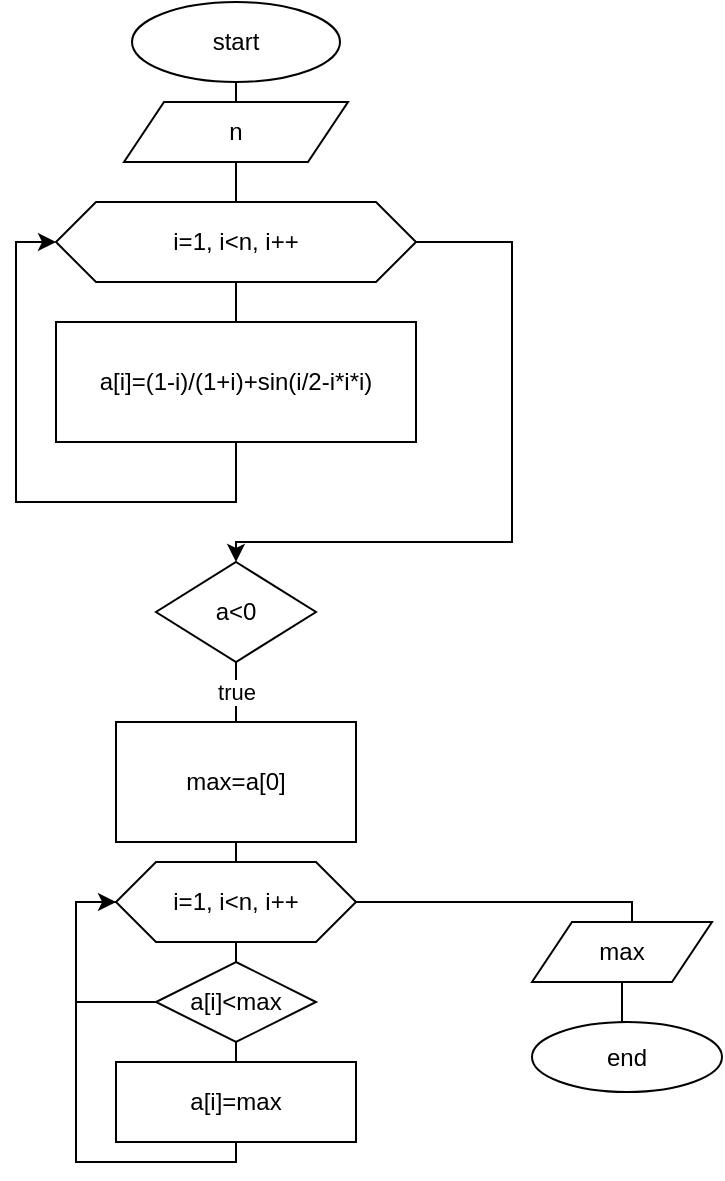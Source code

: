 <mxfile version="13.10.9" type="device" pages="3"><diagram id="bi0PhaDRi6CaAKcCRtut" name="Page-1"><mxGraphModel dx="998" dy="548" grid="1" gridSize="10" guides="1" tooltips="1" connect="1" arrows="1" fold="1" page="1" pageScale="1" pageWidth="827" pageHeight="1169" math="0" shadow="0"><root><mxCell id="0"/><mxCell id="1" parent="0"/><mxCell id="cht3fDZwnS_UEsrGVmMB-3" value="" style="edgeStyle=orthogonalEdgeStyle;rounded=0;orthogonalLoop=1;jettySize=auto;html=1;endArrow=none;endFill=0;" parent="1" source="cht3fDZwnS_UEsrGVmMB-1" target="cht3fDZwnS_UEsrGVmMB-2" edge="1"><mxGeometry relative="1" as="geometry"/></mxCell><mxCell id="cht3fDZwnS_UEsrGVmMB-1" value="start" style="ellipse;whiteSpace=wrap;html=1;" parent="1" vertex="1"><mxGeometry x="370" y="40" width="104" height="40" as="geometry"/></mxCell><mxCell id="cht3fDZwnS_UEsrGVmMB-5" style="edgeStyle=orthogonalEdgeStyle;rounded=0;orthogonalLoop=1;jettySize=auto;html=1;exitX=0.5;exitY=1;exitDx=0;exitDy=0;endArrow=none;endFill=0;" parent="1" source="cht3fDZwnS_UEsrGVmMB-2" target="cht3fDZwnS_UEsrGVmMB-4" edge="1"><mxGeometry relative="1" as="geometry"/></mxCell><mxCell id="cht3fDZwnS_UEsrGVmMB-2" value="n" style="shape=parallelogram;perimeter=parallelogramPerimeter;whiteSpace=wrap;html=1;fixedSize=1;" parent="1" vertex="1"><mxGeometry x="366" y="90" width="112" height="30" as="geometry"/></mxCell><mxCell id="cht3fDZwnS_UEsrGVmMB-7" value="" style="edgeStyle=orthogonalEdgeStyle;rounded=0;orthogonalLoop=1;jettySize=auto;html=1;endArrow=none;endFill=0;" parent="1" source="cht3fDZwnS_UEsrGVmMB-4" target="cht3fDZwnS_UEsrGVmMB-6" edge="1"><mxGeometry relative="1" as="geometry"/></mxCell><mxCell id="cht3fDZwnS_UEsrGVmMB-10" value="" style="edgeStyle=orthogonalEdgeStyle;rounded=0;orthogonalLoop=1;jettySize=auto;html=1;endArrow=classic;endFill=1;" parent="1" source="cht3fDZwnS_UEsrGVmMB-4" target="cht3fDZwnS_UEsrGVmMB-9" edge="1"><mxGeometry relative="1" as="geometry"><Array as="points"><mxPoint x="560" y="160"/><mxPoint x="560" y="310"/><mxPoint x="422" y="310"/></Array></mxGeometry></mxCell><mxCell id="cht3fDZwnS_UEsrGVmMB-4" value="i=1, i&amp;lt;n, i++" style="shape=hexagon;perimeter=hexagonPerimeter2;whiteSpace=wrap;html=1;fixedSize=1;" parent="1" vertex="1"><mxGeometry x="332" y="140" width="180" height="40" as="geometry"/></mxCell><mxCell id="cht3fDZwnS_UEsrGVmMB-8" style="edgeStyle=orthogonalEdgeStyle;rounded=0;orthogonalLoop=1;jettySize=auto;html=1;entryX=0;entryY=0.5;entryDx=0;entryDy=0;endArrow=classic;endFill=1;" parent="1" source="cht3fDZwnS_UEsrGVmMB-6" target="cht3fDZwnS_UEsrGVmMB-4" edge="1"><mxGeometry relative="1" as="geometry"><Array as="points"><mxPoint x="422" y="290"/><mxPoint x="312" y="290"/><mxPoint x="312" y="160"/></Array></mxGeometry></mxCell><mxCell id="cht3fDZwnS_UEsrGVmMB-6" value="a[i]=(1-i)/(1+i)+sin(i/2-i*i*i)" style="whiteSpace=wrap;html=1;" parent="1" vertex="1"><mxGeometry x="332" y="200" width="180" height="60" as="geometry"/></mxCell><mxCell id="cht3fDZwnS_UEsrGVmMB-12" value="true" style="edgeStyle=orthogonalEdgeStyle;rounded=0;orthogonalLoop=1;jettySize=auto;html=1;endArrow=none;endFill=0;" parent="1" source="cht3fDZwnS_UEsrGVmMB-9" target="cht3fDZwnS_UEsrGVmMB-11" edge="1"><mxGeometry relative="1" as="geometry"/></mxCell><mxCell id="cht3fDZwnS_UEsrGVmMB-9" value="a&amp;lt;0" style="rhombus;whiteSpace=wrap;html=1;" parent="1" vertex="1"><mxGeometry x="382" y="320" width="80" height="50" as="geometry"/></mxCell><mxCell id="cht3fDZwnS_UEsrGVmMB-14" value="" style="edgeStyle=orthogonalEdgeStyle;rounded=0;orthogonalLoop=1;jettySize=auto;html=1;endArrow=none;endFill=0;" parent="1" source="cht3fDZwnS_UEsrGVmMB-11" target="cht3fDZwnS_UEsrGVmMB-13" edge="1"><mxGeometry relative="1" as="geometry"/></mxCell><mxCell id="cht3fDZwnS_UEsrGVmMB-11" value="max=a[0]" style="whiteSpace=wrap;html=1;" parent="1" vertex="1"><mxGeometry x="362" y="400" width="120" height="60" as="geometry"/></mxCell><mxCell id="cht3fDZwnS_UEsrGVmMB-16" value="" style="edgeStyle=orthogonalEdgeStyle;rounded=0;orthogonalLoop=1;jettySize=auto;html=1;endArrow=none;endFill=0;" parent="1" source="cht3fDZwnS_UEsrGVmMB-13" target="cht3fDZwnS_UEsrGVmMB-15" edge="1"><mxGeometry relative="1" as="geometry"/></mxCell><mxCell id="cht3fDZwnS_UEsrGVmMB-21" style="edgeStyle=orthogonalEdgeStyle;rounded=0;orthogonalLoop=1;jettySize=auto;html=1;exitX=1;exitY=0.5;exitDx=0;exitDy=0;endArrow=none;endFill=0;" parent="1" source="cht3fDZwnS_UEsrGVmMB-13" target="cht3fDZwnS_UEsrGVmMB-22" edge="1"><mxGeometry relative="1" as="geometry"><mxPoint x="600" y="530" as="targetPoint"/><Array as="points"><mxPoint x="620" y="490"/></Array></mxGeometry></mxCell><mxCell id="cht3fDZwnS_UEsrGVmMB-13" value="i=1, i&amp;lt;n, i++" style="shape=hexagon;perimeter=hexagonPerimeter2;whiteSpace=wrap;html=1;fixedSize=1;" parent="1" vertex="1"><mxGeometry x="362" y="470" width="120" height="40" as="geometry"/></mxCell><mxCell id="cht3fDZwnS_UEsrGVmMB-18" value="" style="edgeStyle=orthogonalEdgeStyle;rounded=0;orthogonalLoop=1;jettySize=auto;html=1;endArrow=none;endFill=0;" parent="1" source="cht3fDZwnS_UEsrGVmMB-15" target="cht3fDZwnS_UEsrGVmMB-17" edge="1"><mxGeometry relative="1" as="geometry"/></mxCell><mxCell id="cht3fDZwnS_UEsrGVmMB-20" style="edgeStyle=orthogonalEdgeStyle;rounded=0;orthogonalLoop=1;jettySize=auto;html=1;exitX=0;exitY=0.5;exitDx=0;exitDy=0;endArrow=none;endFill=0;entryX=0;entryY=0.5;entryDx=0;entryDy=0;" parent="1" source="cht3fDZwnS_UEsrGVmMB-15" target="cht3fDZwnS_UEsrGVmMB-13" edge="1"><mxGeometry relative="1" as="geometry"><mxPoint x="340" y="540" as="targetPoint"/></mxGeometry></mxCell><mxCell id="cht3fDZwnS_UEsrGVmMB-15" value="a[i]&amp;lt;max" style="rhombus;whiteSpace=wrap;html=1;" parent="1" vertex="1"><mxGeometry x="382" y="520" width="80" height="40" as="geometry"/></mxCell><mxCell id="cht3fDZwnS_UEsrGVmMB-19" style="edgeStyle=orthogonalEdgeStyle;rounded=0;orthogonalLoop=1;jettySize=auto;html=1;entryX=0;entryY=0.5;entryDx=0;entryDy=0;endArrow=classic;endFill=1;" parent="1" source="cht3fDZwnS_UEsrGVmMB-17" target="cht3fDZwnS_UEsrGVmMB-13" edge="1"><mxGeometry relative="1" as="geometry"><Array as="points"><mxPoint x="422" y="620"/><mxPoint x="342" y="620"/><mxPoint x="342" y="490"/></Array></mxGeometry></mxCell><mxCell id="cht3fDZwnS_UEsrGVmMB-17" value="a[i]=max" style="whiteSpace=wrap;html=1;" parent="1" vertex="1"><mxGeometry x="362" y="570" width="120" height="40" as="geometry"/></mxCell><mxCell id="cht3fDZwnS_UEsrGVmMB-24" value="" style="edgeStyle=orthogonalEdgeStyle;rounded=0;orthogonalLoop=1;jettySize=auto;html=1;endArrow=none;endFill=0;" parent="1" source="cht3fDZwnS_UEsrGVmMB-22" target="cht3fDZwnS_UEsrGVmMB-23" edge="1"><mxGeometry relative="1" as="geometry"/></mxCell><mxCell id="cht3fDZwnS_UEsrGVmMB-22" value="max" style="shape=parallelogram;perimeter=parallelogramPerimeter;whiteSpace=wrap;html=1;fixedSize=1;" parent="1" vertex="1"><mxGeometry x="570" y="500" width="90" height="30" as="geometry"/></mxCell><mxCell id="cht3fDZwnS_UEsrGVmMB-23" value="end" style="ellipse;whiteSpace=wrap;html=1;" parent="1" vertex="1"><mxGeometry x="570" y="550" width="95" height="35" as="geometry"/></mxCell></root></mxGraphModel></diagram><diagram id="6s_VF6rqACkw6ll2Jn79" name="Page-2"><mxGraphModel dx="998" dy="548" grid="1" gridSize="10" guides="1" tooltips="1" connect="1" arrows="1" fold="1" page="1" pageScale="1" pageWidth="827" pageHeight="1169" math="0" shadow="0"><root><mxCell id="FcZin5yi5PVDBxaK9Znd-0"/><mxCell id="FcZin5yi5PVDBxaK9Znd-1" parent="FcZin5yi5PVDBxaK9Znd-0"/><mxCell id="FcZin5yi5PVDBxaK9Znd-4" value="" style="edgeStyle=orthogonalEdgeStyle;rounded=0;orthogonalLoop=1;jettySize=auto;html=1;endArrow=none;endFill=0;" parent="FcZin5yi5PVDBxaK9Znd-1" source="FcZin5yi5PVDBxaK9Znd-2" target="FcZin5yi5PVDBxaK9Znd-3" edge="1"><mxGeometry relative="1" as="geometry"/></mxCell><mxCell id="FcZin5yi5PVDBxaK9Znd-2" value="start" style="ellipse;whiteSpace=wrap;html=1;" parent="FcZin5yi5PVDBxaK9Znd-1" vertex="1"><mxGeometry x="365" y="70" width="110" height="20" as="geometry"/></mxCell><mxCell id="FcZin5yi5PVDBxaK9Znd-6" value="" style="edgeStyle=orthogonalEdgeStyle;rounded=0;orthogonalLoop=1;jettySize=auto;html=1;endArrow=none;endFill=0;" parent="FcZin5yi5PVDBxaK9Znd-1" source="FcZin5yi5PVDBxaK9Znd-3" target="FcZin5yi5PVDBxaK9Znd-5" edge="1"><mxGeometry relative="1" as="geometry"/></mxCell><mxCell id="FcZin5yi5PVDBxaK9Znd-3" value="arr[n]" style="shape=parallelogram;perimeter=parallelogramPerimeter;whiteSpace=wrap;html=1;fixedSize=1;" parent="FcZin5yi5PVDBxaK9Znd-1" vertex="1"><mxGeometry x="360" y="110" width="120" height="40" as="geometry"/></mxCell><mxCell id="FcZin5yi5PVDBxaK9Znd-8" style="edgeStyle=orthogonalEdgeStyle;rounded=0;orthogonalLoop=1;jettySize=auto;html=1;exitX=0.5;exitY=1;exitDx=0;exitDy=0;endArrow=none;endFill=0;" parent="FcZin5yi5PVDBxaK9Znd-1" source="FcZin5yi5PVDBxaK9Znd-5" target="FcZin5yi5PVDBxaK9Znd-7" edge="1"><mxGeometry relative="1" as="geometry"/></mxCell><mxCell id="FcZin5yi5PVDBxaK9Znd-5" value="gap=n&lt;br&gt;s=false" style="whiteSpace=wrap;html=1;" parent="FcZin5yi5PVDBxaK9Znd-1" vertex="1"><mxGeometry x="360" y="160" width="120" height="40" as="geometry"/></mxCell><mxCell id="FcZin5yi5PVDBxaK9Znd-10" value="" style="edgeStyle=orthogonalEdgeStyle;rounded=0;orthogonalLoop=1;jettySize=auto;html=1;endArrow=none;endFill=0;" parent="FcZin5yi5PVDBxaK9Znd-1" source="FcZin5yi5PVDBxaK9Znd-7" target="FcZin5yi5PVDBxaK9Znd-9" edge="1"><mxGeometry relative="1" as="geometry"/></mxCell><mxCell id="FcZin5yi5PVDBxaK9Znd-31" style="edgeStyle=orthogonalEdgeStyle;rounded=0;orthogonalLoop=1;jettySize=auto;html=1;endArrow=none;endFill=0;" parent="FcZin5yi5PVDBxaK9Znd-1" source="FcZin5yi5PVDBxaK9Znd-7" target="FcZin5yi5PVDBxaK9Znd-33" edge="1"><mxGeometry relative="1" as="geometry"><mxPoint x="640" y="280" as="targetPoint"/></mxGeometry></mxCell><mxCell id="FcZin5yi5PVDBxaK9Znd-7" value="gap != 1 || s=tue" style="shape=hexagon;perimeter=hexagonPerimeter2;whiteSpace=wrap;html=1;fixedSize=1;" parent="FcZin5yi5PVDBxaK9Znd-1" vertex="1"><mxGeometry x="360" y="210" width="120" height="40" as="geometry"/></mxCell><mxCell id="FcZin5yi5PVDBxaK9Znd-12" value="" style="edgeStyle=orthogonalEdgeStyle;rounded=0;orthogonalLoop=1;jettySize=auto;html=1;endArrow=none;endFill=0;" parent="FcZin5yi5PVDBxaK9Znd-1" source="FcZin5yi5PVDBxaK9Znd-9" target="FcZin5yi5PVDBxaK9Znd-11" edge="1"><mxGeometry relative="1" as="geometry"/></mxCell><mxCell id="FcZin5yi5PVDBxaK9Znd-9" value="gap=[gap/1.3]" style="whiteSpace=wrap;html=1;" parent="FcZin5yi5PVDBxaK9Znd-1" vertex="1"><mxGeometry x="360" y="260" width="120" height="30" as="geometry"/></mxCell><mxCell id="FcZin5yi5PVDBxaK9Znd-14" value="true" style="edgeStyle=orthogonalEdgeStyle;rounded=0;orthogonalLoop=1;jettySize=auto;html=1;endArrow=none;endFill=0;" parent="FcZin5yi5PVDBxaK9Znd-1" source="FcZin5yi5PVDBxaK9Znd-11" target="FcZin5yi5PVDBxaK9Znd-13" edge="1"><mxGeometry relative="1" as="geometry"/></mxCell><mxCell id="FcZin5yi5PVDBxaK9Znd-37" value="false" style="edgeStyle=orthogonalEdgeStyle;rounded=0;orthogonalLoop=1;jettySize=auto;html=1;endArrow=none;endFill=0;" parent="FcZin5yi5PVDBxaK9Znd-1" source="FcZin5yi5PVDBxaK9Znd-11" edge="1"><mxGeometry relative="1" as="geometry"><mxPoint x="240" y="322.5" as="targetPoint"/></mxGeometry></mxCell><mxCell id="FcZin5yi5PVDBxaK9Znd-11" value="gap&amp;lt;1" style="rhombus;whiteSpace=wrap;html=1;" parent="FcZin5yi5PVDBxaK9Znd-1" vertex="1"><mxGeometry x="380" y="300" width="80" height="45" as="geometry"/></mxCell><mxCell id="FcZin5yi5PVDBxaK9Znd-16" value="" style="edgeStyle=orthogonalEdgeStyle;rounded=0;orthogonalLoop=1;jettySize=auto;html=1;endArrow=none;endFill=0;" parent="FcZin5yi5PVDBxaK9Znd-1" source="FcZin5yi5PVDBxaK9Znd-13" target="FcZin5yi5PVDBxaK9Znd-15" edge="1"><mxGeometry relative="1" as="geometry"/></mxCell><mxCell id="FcZin5yi5PVDBxaK9Znd-13" value="gap=1&lt;br&gt;s=false" style="whiteSpace=wrap;html=1;" parent="FcZin5yi5PVDBxaK9Znd-1" vertex="1"><mxGeometry x="360" y="370" width="120" height="30" as="geometry"/></mxCell><mxCell id="FcZin5yi5PVDBxaK9Znd-20" value="" style="edgeStyle=orthogonalEdgeStyle;rounded=0;orthogonalLoop=1;jettySize=auto;html=1;endArrow=none;endFill=0;" parent="FcZin5yi5PVDBxaK9Znd-1" source="FcZin5yi5PVDBxaK9Znd-15" target="FcZin5yi5PVDBxaK9Znd-19" edge="1"><mxGeometry relative="1" as="geometry"/></mxCell><mxCell id="FcZin5yi5PVDBxaK9Znd-15" value="&amp;nbsp;n&amp;gt;i+gap" style="shape=hexagon;perimeter=hexagonPerimeter2;whiteSpace=wrap;html=1;fixedSize=1;" parent="FcZin5yi5PVDBxaK9Znd-1" vertex="1"><mxGeometry x="360" y="420" width="120" height="35" as="geometry"/></mxCell><mxCell id="FcZin5yi5PVDBxaK9Znd-22" value="true" style="edgeStyle=orthogonalEdgeStyle;rounded=0;orthogonalLoop=1;jettySize=auto;html=1;endArrow=none;endFill=0;" parent="FcZin5yi5PVDBxaK9Znd-1" source="FcZin5yi5PVDBxaK9Znd-19" target="FcZin5yi5PVDBxaK9Znd-21" edge="1"><mxGeometry relative="1" as="geometry"/></mxCell><mxCell id="FcZin5yi5PVDBxaK9Znd-32" value="false" style="edgeStyle=orthogonalEdgeStyle;rounded=0;orthogonalLoop=1;jettySize=auto;html=1;exitX=0;exitY=0.5;exitDx=0;exitDy=0;endArrow=none;endFill=0;" parent="FcZin5yi5PVDBxaK9Znd-1" source="FcZin5yi5PVDBxaK9Znd-19" edge="1"><mxGeometry relative="1" as="geometry"><mxPoint x="300" y="495" as="targetPoint"/></mxGeometry></mxCell><mxCell id="FcZin5yi5PVDBxaK9Znd-19" value="arr[i]&amp;gt;arr[i+gap]" style="rhombus;whiteSpace=wrap;html=1;" parent="FcZin5yi5PVDBxaK9Znd-1" vertex="1"><mxGeometry x="365" y="470" width="110" height="50" as="geometry"/></mxCell><mxCell id="FcZin5yi5PVDBxaK9Znd-24" style="edgeStyle=orthogonalEdgeStyle;rounded=0;orthogonalLoop=1;jettySize=auto;html=1;endArrow=classic;endFill=1;entryX=0;entryY=0.5;entryDx=0;entryDy=0;" parent="FcZin5yi5PVDBxaK9Znd-1" source="FcZin5yi5PVDBxaK9Znd-21" target="FcZin5yi5PVDBxaK9Znd-15" edge="1"><mxGeometry relative="1" as="geometry"><mxPoint x="350" y="440" as="targetPoint"/><Array as="points"><mxPoint x="420" y="600"/><mxPoint x="300" y="600"/><mxPoint x="300" y="438"/></Array></mxGeometry></mxCell><mxCell id="FcZin5yi5PVDBxaK9Znd-28" style="edgeStyle=orthogonalEdgeStyle;rounded=0;orthogonalLoop=1;jettySize=auto;html=1;exitX=0.5;exitY=1;exitDx=0;exitDy=0;entryX=0.5;entryY=0;entryDx=0;entryDy=0;endArrow=none;endFill=0;" parent="FcZin5yi5PVDBxaK9Znd-1" source="FcZin5yi5PVDBxaK9Znd-21" target="FcZin5yi5PVDBxaK9Znd-26" edge="1"><mxGeometry relative="1" as="geometry"/></mxCell><mxCell id="FcZin5yi5PVDBxaK9Znd-21" value="arr[i]=arr[i+gap]&lt;br&gt;s=true" style="whiteSpace=wrap;html=1;" parent="FcZin5yi5PVDBxaK9Znd-1" vertex="1"><mxGeometry x="360" y="550" width="120" height="35" as="geometry"/></mxCell><mxCell id="FcZin5yi5PVDBxaK9Znd-29" style="edgeStyle=orthogonalEdgeStyle;rounded=0;orthogonalLoop=1;jettySize=auto;html=1;exitX=0.5;exitY=1;exitDx=0;exitDy=0;endArrow=none;endFill=0;" parent="FcZin5yi5PVDBxaK9Znd-1" source="FcZin5yi5PVDBxaK9Znd-26" edge="1"><mxGeometry relative="1" as="geometry"><mxPoint x="240" y="230" as="targetPoint"/></mxGeometry></mxCell><mxCell id="FcZin5yi5PVDBxaK9Znd-26" value="i++" style="whiteSpace=wrap;html=1;" parent="FcZin5yi5PVDBxaK9Znd-1" vertex="1"><mxGeometry x="370" y="610" width="100" height="40" as="geometry"/></mxCell><mxCell id="FcZin5yi5PVDBxaK9Znd-30" value="" style="endArrow=classic;html=1;entryX=0;entryY=0.5;entryDx=0;entryDy=0;" parent="FcZin5yi5PVDBxaK9Znd-1" target="FcZin5yi5PVDBxaK9Znd-7" edge="1"><mxGeometry width="50" height="50" relative="1" as="geometry"><mxPoint x="240" y="230" as="sourcePoint"/><mxPoint x="440" y="370" as="targetPoint"/></mxGeometry></mxCell><mxCell id="FcZin5yi5PVDBxaK9Znd-35" value="" style="edgeStyle=orthogonalEdgeStyle;rounded=0;orthogonalLoop=1;jettySize=auto;html=1;endArrow=none;endFill=0;" parent="FcZin5yi5PVDBxaK9Znd-1" source="FcZin5yi5PVDBxaK9Znd-33" target="FcZin5yi5PVDBxaK9Znd-36" edge="1"><mxGeometry relative="1" as="geometry"><mxPoint x="645" y="340" as="targetPoint"/></mxGeometry></mxCell><mxCell id="FcZin5yi5PVDBxaK9Znd-33" value="arr[i]" style="shape=parallelogram;perimeter=parallelogramPerimeter;whiteSpace=wrap;html=1;fixedSize=1;" parent="FcZin5yi5PVDBxaK9Znd-1" vertex="1"><mxGeometry x="590" y="270" width="110" height="30" as="geometry"/></mxCell><mxCell id="FcZin5yi5PVDBxaK9Znd-36" value="end" style="ellipse;whiteSpace=wrap;html=1;" parent="FcZin5yi5PVDBxaK9Znd-1" vertex="1"><mxGeometry x="603.75" y="315" width="82.5" height="30" as="geometry"/></mxCell></root></mxGraphModel></diagram><diagram id="S0OuzY7dOMYuAxCtV2C0" name="Page-3"><mxGraphModel dx="1426" dy="783" grid="1" gridSize="10" guides="1" tooltips="1" connect="1" arrows="1" fold="1" page="1" pageScale="1" pageWidth="827" pageHeight="1169" math="0" shadow="0"><root><mxCell id="oMRJ8MZqDC58e8Qi5f4s-0"/><mxCell id="oMRJ8MZqDC58e8Qi5f4s-1" parent="oMRJ8MZqDC58e8Qi5f4s-0"/><mxCell id="NsI1PasBrSLo8425I9A6-3" value="" style="edgeStyle=orthogonalEdgeStyle;rounded=0;orthogonalLoop=1;jettySize=auto;html=1;endArrow=none;endFill=0;" edge="1" parent="oMRJ8MZqDC58e8Qi5f4s-1" source="NsI1PasBrSLo8425I9A6-0" target="NsI1PasBrSLo8425I9A6-2"><mxGeometry relative="1" as="geometry"/></mxCell><mxCell id="NsI1PasBrSLo8425I9A6-0" value="start" style="ellipse;whiteSpace=wrap;html=1;" vertex="1" parent="oMRJ8MZqDC58e8Qi5f4s-1"><mxGeometry x="379" y="30" width="70" height="20" as="geometry"/></mxCell><mxCell id="NsI1PasBrSLo8425I9A6-5" value="" style="edgeStyle=orthogonalEdgeStyle;rounded=0;orthogonalLoop=1;jettySize=auto;html=1;endArrow=none;endFill=0;" edge="1" parent="oMRJ8MZqDC58e8Qi5f4s-1" source="NsI1PasBrSLo8425I9A6-2" target="NsI1PasBrSLo8425I9A6-4"><mxGeometry relative="1" as="geometry"/></mxCell><mxCell id="NsI1PasBrSLo8425I9A6-2" value="N" style="shape=parallelogram;perimeter=parallelogramPerimeter;whiteSpace=wrap;html=1;fixedSize=1;" vertex="1" parent="oMRJ8MZqDC58e8Qi5f4s-1"><mxGeometry x="367" y="70" width="94" height="20" as="geometry"/></mxCell><mxCell id="NsI1PasBrSLo8425I9A6-7" value="" style="edgeStyle=orthogonalEdgeStyle;rounded=0;orthogonalLoop=1;jettySize=auto;html=1;endArrow=none;endFill=0;" edge="1" parent="oMRJ8MZqDC58e8Qi5f4s-1" source="NsI1PasBrSLo8425I9A6-4" target="NsI1PasBrSLo8425I9A6-6"><mxGeometry relative="1" as="geometry"/></mxCell><mxCell id="NsI1PasBrSLo8425I9A6-4" value="i != N" style="whiteSpace=wrap;html=1;" vertex="1" parent="oMRJ8MZqDC58e8Qi5f4s-1"><mxGeometry x="357" y="110" width="114" height="30" as="geometry"/></mxCell><mxCell id="NsI1PasBrSLo8425I9A6-9" value="true" style="edgeStyle=orthogonalEdgeStyle;rounded=0;orthogonalLoop=1;jettySize=auto;html=1;endArrow=none;endFill=0;" edge="1" parent="oMRJ8MZqDC58e8Qi5f4s-1" source="NsI1PasBrSLo8425I9A6-6" target="NsI1PasBrSLo8425I9A6-8"><mxGeometry relative="1" as="geometry"/></mxCell><mxCell id="NsI1PasBrSLo8425I9A6-17" value="" style="edgeStyle=orthogonalEdgeStyle;rounded=0;orthogonalLoop=1;jettySize=auto;html=1;endArrow=classic;endFill=1;entryX=0.5;entryY=0;entryDx=0;entryDy=0;" edge="1" parent="oMRJ8MZqDC58e8Qi5f4s-1" source="NsI1PasBrSLo8425I9A6-6" target="Pu-Dq5xLrRYCdHKou5Uf-1"><mxGeometry relative="1" as="geometry"><mxPoint x="518" y="172.5" as="targetPoint"/></mxGeometry></mxCell><mxCell id="NsI1PasBrSLo8425I9A6-6" value="i&amp;lt;=N" style="rhombus;whiteSpace=wrap;html=1;" vertex="1" parent="oMRJ8MZqDC58e8Qi5f4s-1"><mxGeometry x="372" y="150" width="84" height="45" as="geometry"/></mxCell><mxCell id="NsI1PasBrSLo8425I9A6-11" value="" style="edgeStyle=orthogonalEdgeStyle;rounded=0;orthogonalLoop=1;jettySize=auto;html=1;endArrow=none;endFill=0;" edge="1" parent="oMRJ8MZqDC58e8Qi5f4s-1" source="NsI1PasBrSLo8425I9A6-8" target="NsI1PasBrSLo8425I9A6-10"><mxGeometry relative="1" as="geometry"/></mxCell><mxCell id="NsI1PasBrSLo8425I9A6-8" value="arr[i]=Random(-100,500)" style="whiteSpace=wrap;html=1;" vertex="1" parent="oMRJ8MZqDC58e8Qi5f4s-1"><mxGeometry x="347" y="210" width="134" height="30" as="geometry"/></mxCell><mxCell id="NsI1PasBrSLo8425I9A6-13" value="" style="edgeStyle=orthogonalEdgeStyle;rounded=0;orthogonalLoop=1;jettySize=auto;html=1;endArrow=none;endFill=0;" edge="1" parent="oMRJ8MZqDC58e8Qi5f4s-1" source="NsI1PasBrSLo8425I9A6-10" target="NsI1PasBrSLo8425I9A6-12"><mxGeometry relative="1" as="geometry"/></mxCell><mxCell id="NsI1PasBrSLo8425I9A6-10" value="arr[i]" style="shape=parallelogram;perimeter=parallelogramPerimeter;whiteSpace=wrap;html=1;fixedSize=1;" vertex="1" parent="oMRJ8MZqDC58e8Qi5f4s-1"><mxGeometry x="352" y="250" width="124" height="30" as="geometry"/></mxCell><mxCell id="NsI1PasBrSLo8425I9A6-14" style="edgeStyle=orthogonalEdgeStyle;rounded=0;orthogonalLoop=1;jettySize=auto;html=1;endArrow=classic;endFill=1;entryX=0;entryY=0.5;entryDx=0;entryDy=0;" edge="1" parent="oMRJ8MZqDC58e8Qi5f4s-1" source="NsI1PasBrSLo8425I9A6-12" target="NsI1PasBrSLo8425I9A6-6"><mxGeometry relative="1" as="geometry"><mxPoint x="300" y="170" as="targetPoint"/><Array as="points"><mxPoint x="414" y="340"/><mxPoint x="290" y="340"/><mxPoint x="290" y="173"/><mxPoint x="351" y="173"/></Array></mxGeometry></mxCell><mxCell id="NsI1PasBrSLo8425I9A6-12" value="i++" style="whiteSpace=wrap;html=1;" vertex="1" parent="oMRJ8MZqDC58e8Qi5f4s-1"><mxGeometry x="371" y="300" width="86" height="20" as="geometry"/></mxCell><mxCell id="Pu-Dq5xLrRYCdHKou5Uf-0" style="edgeStyle=orthogonalEdgeStyle;rounded=0;orthogonalLoop=1;jettySize=auto;html=1;exitX=0.5;exitY=1;exitDx=0;exitDy=0;endArrow=none;endFill=0;" edge="1" parent="oMRJ8MZqDC58e8Qi5f4s-1" source="Pu-Dq5xLrRYCdHKou5Uf-1" target="Pu-Dq5xLrRYCdHKou5Uf-4"><mxGeometry relative="1" as="geometry"/></mxCell><mxCell id="Pu-Dq5xLrRYCdHKou5Uf-1" value="gap=n&lt;br&gt;s=false" style="whiteSpace=wrap;html=1;" vertex="1" parent="oMRJ8MZqDC58e8Qi5f4s-1"><mxGeometry x="630" y="170" width="120" height="40" as="geometry"/></mxCell><mxCell id="Pu-Dq5xLrRYCdHKou5Uf-2" value="" style="edgeStyle=orthogonalEdgeStyle;rounded=0;orthogonalLoop=1;jettySize=auto;html=1;endArrow=none;endFill=0;" edge="1" parent="oMRJ8MZqDC58e8Qi5f4s-1" source="Pu-Dq5xLrRYCdHKou5Uf-4" target="Pu-Dq5xLrRYCdHKou5Uf-6"><mxGeometry relative="1" as="geometry"/></mxCell><mxCell id="Pu-Dq5xLrRYCdHKou5Uf-3" style="edgeStyle=orthogonalEdgeStyle;rounded=0;orthogonalLoop=1;jettySize=auto;html=1;endArrow=none;endFill=0;" edge="1" parent="oMRJ8MZqDC58e8Qi5f4s-1" source="Pu-Dq5xLrRYCdHKou5Uf-4" target="Pu-Dq5xLrRYCdHKou5Uf-24"><mxGeometry relative="1" as="geometry"><mxPoint x="910" y="290" as="targetPoint"/></mxGeometry></mxCell><mxCell id="Pu-Dq5xLrRYCdHKou5Uf-4" value="gap != 1 || s=tue" style="shape=hexagon;perimeter=hexagonPerimeter2;whiteSpace=wrap;html=1;fixedSize=1;" vertex="1" parent="oMRJ8MZqDC58e8Qi5f4s-1"><mxGeometry x="630" y="220" width="120" height="40" as="geometry"/></mxCell><mxCell id="Pu-Dq5xLrRYCdHKou5Uf-5" value="" style="edgeStyle=orthogonalEdgeStyle;rounded=0;orthogonalLoop=1;jettySize=auto;html=1;endArrow=none;endFill=0;" edge="1" parent="oMRJ8MZqDC58e8Qi5f4s-1" source="Pu-Dq5xLrRYCdHKou5Uf-6" target="Pu-Dq5xLrRYCdHKou5Uf-9"><mxGeometry relative="1" as="geometry"/></mxCell><mxCell id="Pu-Dq5xLrRYCdHKou5Uf-6" value="gap=[gap/1.3]" style="whiteSpace=wrap;html=1;" vertex="1" parent="oMRJ8MZqDC58e8Qi5f4s-1"><mxGeometry x="630" y="270" width="120" height="30" as="geometry"/></mxCell><mxCell id="Pu-Dq5xLrRYCdHKou5Uf-7" value="true" style="edgeStyle=orthogonalEdgeStyle;rounded=0;orthogonalLoop=1;jettySize=auto;html=1;endArrow=none;endFill=0;" edge="1" parent="oMRJ8MZqDC58e8Qi5f4s-1" source="Pu-Dq5xLrRYCdHKou5Uf-9" target="Pu-Dq5xLrRYCdHKou5Uf-11"><mxGeometry relative="1" as="geometry"/></mxCell><mxCell id="Pu-Dq5xLrRYCdHKou5Uf-8" value="false" style="edgeStyle=orthogonalEdgeStyle;rounded=0;orthogonalLoop=1;jettySize=auto;html=1;endArrow=none;endFill=0;" edge="1" parent="oMRJ8MZqDC58e8Qi5f4s-1" source="Pu-Dq5xLrRYCdHKou5Uf-9"><mxGeometry relative="1" as="geometry"><mxPoint x="510" y="332.5" as="targetPoint"/></mxGeometry></mxCell><mxCell id="Pu-Dq5xLrRYCdHKou5Uf-9" value="gap&amp;lt;1" style="rhombus;whiteSpace=wrap;html=1;" vertex="1" parent="oMRJ8MZqDC58e8Qi5f4s-1"><mxGeometry x="650" y="310" width="80" height="45" as="geometry"/></mxCell><mxCell id="Pu-Dq5xLrRYCdHKou5Uf-10" value="" style="edgeStyle=orthogonalEdgeStyle;rounded=0;orthogonalLoop=1;jettySize=auto;html=1;endArrow=none;endFill=0;" edge="1" parent="oMRJ8MZqDC58e8Qi5f4s-1" source="Pu-Dq5xLrRYCdHKou5Uf-11" target="Pu-Dq5xLrRYCdHKou5Uf-13"><mxGeometry relative="1" as="geometry"/></mxCell><mxCell id="Pu-Dq5xLrRYCdHKou5Uf-11" value="gap=1&lt;br&gt;s=false" style="whiteSpace=wrap;html=1;" vertex="1" parent="oMRJ8MZqDC58e8Qi5f4s-1"><mxGeometry x="630" y="380" width="120" height="30" as="geometry"/></mxCell><mxCell id="Pu-Dq5xLrRYCdHKou5Uf-12" value="" style="edgeStyle=orthogonalEdgeStyle;rounded=0;orthogonalLoop=1;jettySize=auto;html=1;endArrow=none;endFill=0;" edge="1" parent="oMRJ8MZqDC58e8Qi5f4s-1" source="Pu-Dq5xLrRYCdHKou5Uf-13" target="Pu-Dq5xLrRYCdHKou5Uf-16"><mxGeometry relative="1" as="geometry"/></mxCell><mxCell id="Pu-Dq5xLrRYCdHKou5Uf-13" value="&amp;nbsp;n&amp;gt;i+gap" style="shape=hexagon;perimeter=hexagonPerimeter2;whiteSpace=wrap;html=1;fixedSize=1;" vertex="1" parent="oMRJ8MZqDC58e8Qi5f4s-1"><mxGeometry x="630" y="430" width="120" height="35" as="geometry"/></mxCell><mxCell id="Pu-Dq5xLrRYCdHKou5Uf-14" value="true" style="edgeStyle=orthogonalEdgeStyle;rounded=0;orthogonalLoop=1;jettySize=auto;html=1;endArrow=none;endFill=0;" edge="1" parent="oMRJ8MZqDC58e8Qi5f4s-1" source="Pu-Dq5xLrRYCdHKou5Uf-16" target="Pu-Dq5xLrRYCdHKou5Uf-19"><mxGeometry relative="1" as="geometry"/></mxCell><mxCell id="Pu-Dq5xLrRYCdHKou5Uf-15" value="false" style="edgeStyle=orthogonalEdgeStyle;rounded=0;orthogonalLoop=1;jettySize=auto;html=1;exitX=0;exitY=0.5;exitDx=0;exitDy=0;endArrow=none;endFill=0;" edge="1" parent="oMRJ8MZqDC58e8Qi5f4s-1" source="Pu-Dq5xLrRYCdHKou5Uf-16"><mxGeometry relative="1" as="geometry"><mxPoint x="570" y="505" as="targetPoint"/></mxGeometry></mxCell><mxCell id="Pu-Dq5xLrRYCdHKou5Uf-16" value="arr[i]&amp;gt;arr[i+gap]" style="rhombus;whiteSpace=wrap;html=1;" vertex="1" parent="oMRJ8MZqDC58e8Qi5f4s-1"><mxGeometry x="635" y="480" width="110" height="50" as="geometry"/></mxCell><mxCell id="Pu-Dq5xLrRYCdHKou5Uf-17" style="edgeStyle=orthogonalEdgeStyle;rounded=0;orthogonalLoop=1;jettySize=auto;html=1;endArrow=classic;endFill=1;entryX=0;entryY=0.5;entryDx=0;entryDy=0;" edge="1" parent="oMRJ8MZqDC58e8Qi5f4s-1" source="Pu-Dq5xLrRYCdHKou5Uf-19" target="Pu-Dq5xLrRYCdHKou5Uf-13"><mxGeometry relative="1" as="geometry"><mxPoint x="620" y="450" as="targetPoint"/><Array as="points"><mxPoint x="690" y="610"/><mxPoint x="570" y="610"/><mxPoint x="570" y="448"/></Array></mxGeometry></mxCell><mxCell id="Pu-Dq5xLrRYCdHKou5Uf-18" style="edgeStyle=orthogonalEdgeStyle;rounded=0;orthogonalLoop=1;jettySize=auto;html=1;exitX=0.5;exitY=1;exitDx=0;exitDy=0;entryX=0.5;entryY=0;entryDx=0;entryDy=0;endArrow=none;endFill=0;" edge="1" parent="oMRJ8MZqDC58e8Qi5f4s-1" source="Pu-Dq5xLrRYCdHKou5Uf-19" target="Pu-Dq5xLrRYCdHKou5Uf-21"><mxGeometry relative="1" as="geometry"/></mxCell><mxCell id="Pu-Dq5xLrRYCdHKou5Uf-19" value="arr[i]=arr[i+gap]&lt;br&gt;s=true" style="whiteSpace=wrap;html=1;" vertex="1" parent="oMRJ8MZqDC58e8Qi5f4s-1"><mxGeometry x="630" y="560" width="120" height="35" as="geometry"/></mxCell><mxCell id="Pu-Dq5xLrRYCdHKou5Uf-20" style="edgeStyle=orthogonalEdgeStyle;rounded=0;orthogonalLoop=1;jettySize=auto;html=1;exitX=0.5;exitY=1;exitDx=0;exitDy=0;endArrow=none;endFill=0;" edge="1" parent="oMRJ8MZqDC58e8Qi5f4s-1" source="Pu-Dq5xLrRYCdHKou5Uf-21"><mxGeometry relative="1" as="geometry"><mxPoint x="510" y="240" as="targetPoint"/></mxGeometry></mxCell><mxCell id="Pu-Dq5xLrRYCdHKou5Uf-21" value="i++" style="whiteSpace=wrap;html=1;" vertex="1" parent="oMRJ8MZqDC58e8Qi5f4s-1"><mxGeometry x="640" y="620" width="100" height="40" as="geometry"/></mxCell><mxCell id="Pu-Dq5xLrRYCdHKou5Uf-22" value="" style="endArrow=classic;html=1;entryX=0;entryY=0.5;entryDx=0;entryDy=0;" edge="1" parent="oMRJ8MZqDC58e8Qi5f4s-1" target="Pu-Dq5xLrRYCdHKou5Uf-4"><mxGeometry width="50" height="50" relative="1" as="geometry"><mxPoint x="510" y="240" as="sourcePoint"/><mxPoint x="710" y="380" as="targetPoint"/></mxGeometry></mxCell><mxCell id="Pu-Dq5xLrRYCdHKou5Uf-23" value="" style="edgeStyle=orthogonalEdgeStyle;rounded=0;orthogonalLoop=1;jettySize=auto;html=1;endArrow=none;endFill=0;" edge="1" parent="oMRJ8MZqDC58e8Qi5f4s-1" source="Pu-Dq5xLrRYCdHKou5Uf-24" target="Pu-Dq5xLrRYCdHKou5Uf-25"><mxGeometry relative="1" as="geometry"><mxPoint x="915" y="350" as="targetPoint"/></mxGeometry></mxCell><mxCell id="Pu-Dq5xLrRYCdHKou5Uf-24" value="arr[i]" style="shape=parallelogram;perimeter=parallelogramPerimeter;whiteSpace=wrap;html=1;fixedSize=1;" vertex="1" parent="oMRJ8MZqDC58e8Qi5f4s-1"><mxGeometry x="860" y="280" width="110" height="30" as="geometry"/></mxCell><mxCell id="Pu-Dq5xLrRYCdHKou5Uf-25" value="end" style="ellipse;whiteSpace=wrap;html=1;" vertex="1" parent="oMRJ8MZqDC58e8Qi5f4s-1"><mxGeometry x="873.75" y="325" width="82.5" height="30" as="geometry"/></mxCell></root></mxGraphModel></diagram></mxfile>